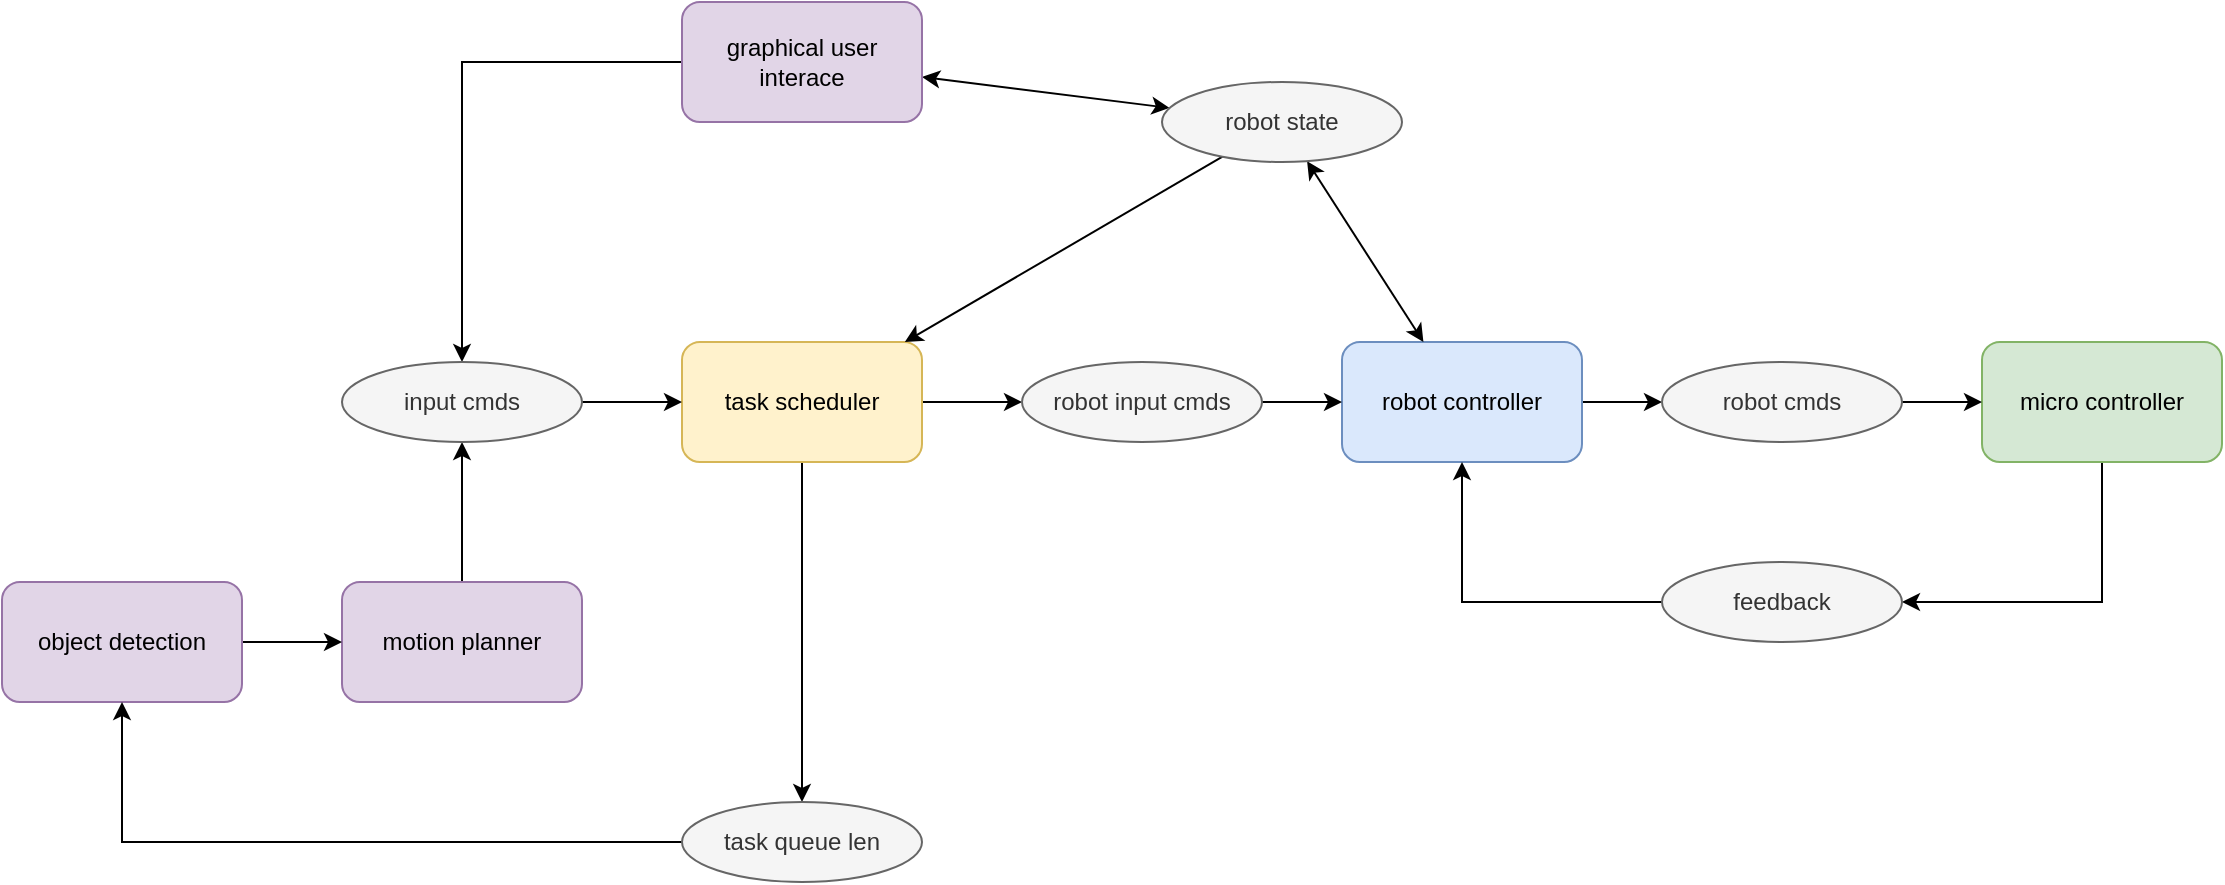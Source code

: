 <mxfile version="24.2.5" type="device">
  <diagram name="Page-1" id="bRGUuqnjSoF-uWrqqAZB">
    <mxGraphModel dx="1877" dy="691" grid="1" gridSize="10" guides="1" tooltips="1" connect="1" arrows="1" fold="1" page="1" pageScale="1" pageWidth="827" pageHeight="1169" math="0" shadow="0">
      <root>
        <mxCell id="0" />
        <mxCell id="1" parent="0" />
        <mxCell id="HgOTJqrBcqDNtJXsu4tY-11" style="edgeStyle=orthogonalEdgeStyle;rounded=0;orthogonalLoop=1;jettySize=auto;html=1;" parent="1" source="HgOTJqrBcqDNtJXsu4tY-1" target="HgOTJqrBcqDNtJXsu4tY-7" edge="1">
          <mxGeometry relative="1" as="geometry" />
        </mxCell>
        <mxCell id="HgOTJqrBcqDNtJXsu4tY-1" value="robot controller" style="rounded=1;whiteSpace=wrap;html=1;fillColor=#dae8fc;strokeColor=#6c8ebf;" parent="1" vertex="1">
          <mxGeometry x="370" y="240" width="120" height="60" as="geometry" />
        </mxCell>
        <mxCell id="HgOTJqrBcqDNtJXsu4tY-15" style="edgeStyle=orthogonalEdgeStyle;rounded=0;orthogonalLoop=1;jettySize=auto;html=1;entryX=1;entryY=0.5;entryDx=0;entryDy=0;" parent="1" source="HgOTJqrBcqDNtJXsu4tY-2" target="HgOTJqrBcqDNtJXsu4tY-8" edge="1">
          <mxGeometry relative="1" as="geometry">
            <Array as="points">
              <mxPoint x="750" y="370" />
            </Array>
          </mxGeometry>
        </mxCell>
        <mxCell id="HgOTJqrBcqDNtJXsu4tY-2" value="micro controller" style="rounded=1;whiteSpace=wrap;html=1;fillColor=#d5e8d4;strokeColor=#82b366;" parent="1" vertex="1">
          <mxGeometry x="690" y="240" width="120" height="60" as="geometry" />
        </mxCell>
        <mxCell id="HgOTJqrBcqDNtJXsu4tY-29" style="rounded=0;orthogonalLoop=1;jettySize=auto;html=1;startArrow=classic;startFill=1;" parent="1" source="HgOTJqrBcqDNtJXsu4tY-3" target="HgOTJqrBcqDNtJXsu4tY-9" edge="1">
          <mxGeometry relative="1" as="geometry" />
        </mxCell>
        <mxCell id="HD-W8Ez8iNzVP9zsHJFs-8" style="edgeStyle=orthogonalEdgeStyle;rounded=0;orthogonalLoop=1;jettySize=auto;html=1;" edge="1" parent="1" source="HgOTJqrBcqDNtJXsu4tY-3" target="HD-W8Ez8iNzVP9zsHJFs-6">
          <mxGeometry relative="1" as="geometry" />
        </mxCell>
        <mxCell id="HgOTJqrBcqDNtJXsu4tY-3" value="graphical user interace" style="rounded=1;whiteSpace=wrap;html=1;fillColor=#e1d5e7;strokeColor=#9673a6;" parent="1" vertex="1">
          <mxGeometry x="40" y="70" width="120" height="60" as="geometry" />
        </mxCell>
        <mxCell id="HD-W8Ez8iNzVP9zsHJFs-7" style="edgeStyle=orthogonalEdgeStyle;rounded=0;orthogonalLoop=1;jettySize=auto;html=1;" edge="1" parent="1" source="HgOTJqrBcqDNtJXsu4tY-4" target="HgOTJqrBcqDNtJXsu4tY-6">
          <mxGeometry relative="1" as="geometry" />
        </mxCell>
        <mxCell id="HD-W8Ez8iNzVP9zsHJFs-14" style="rounded=0;orthogonalLoop=1;jettySize=auto;html=1;edgeStyle=orthogonalEdgeStyle;" edge="1" parent="1" source="HgOTJqrBcqDNtJXsu4tY-4" target="HD-W8Ez8iNzVP9zsHJFs-13">
          <mxGeometry relative="1" as="geometry" />
        </mxCell>
        <mxCell id="HgOTJqrBcqDNtJXsu4tY-4" value="task scheduler" style="rounded=1;whiteSpace=wrap;html=1;fillColor=#fff2cc;strokeColor=#d6b656;" parent="1" vertex="1">
          <mxGeometry x="40" y="240" width="120" height="60" as="geometry" />
        </mxCell>
        <mxCell id="HgOTJqrBcqDNtJXsu4tY-27" style="edgeStyle=orthogonalEdgeStyle;rounded=0;orthogonalLoop=1;jettySize=auto;html=1;" parent="1" source="HgOTJqrBcqDNtJXsu4tY-6" target="HgOTJqrBcqDNtJXsu4tY-1" edge="1">
          <mxGeometry relative="1" as="geometry" />
        </mxCell>
        <mxCell id="HgOTJqrBcqDNtJXsu4tY-6" value="robot input cmds" style="ellipse;whiteSpace=wrap;html=1;fillColor=#f5f5f5;strokeColor=#666666;fontColor=#333333;" parent="1" vertex="1">
          <mxGeometry x="210" y="250" width="120" height="40" as="geometry" />
        </mxCell>
        <mxCell id="HgOTJqrBcqDNtJXsu4tY-14" style="edgeStyle=orthogonalEdgeStyle;rounded=0;orthogonalLoop=1;jettySize=auto;html=1;" parent="1" source="HgOTJqrBcqDNtJXsu4tY-7" target="HgOTJqrBcqDNtJXsu4tY-2" edge="1">
          <mxGeometry relative="1" as="geometry" />
        </mxCell>
        <mxCell id="HgOTJqrBcqDNtJXsu4tY-7" value="robot cmds" style="ellipse;whiteSpace=wrap;html=1;fillColor=#f5f5f5;strokeColor=#666666;fontColor=#333333;" parent="1" vertex="1">
          <mxGeometry x="530" y="250" width="120" height="40" as="geometry" />
        </mxCell>
        <mxCell id="HgOTJqrBcqDNtJXsu4tY-16" style="edgeStyle=orthogonalEdgeStyle;rounded=0;orthogonalLoop=1;jettySize=auto;html=1;" parent="1" source="HgOTJqrBcqDNtJXsu4tY-8" target="HgOTJqrBcqDNtJXsu4tY-1" edge="1">
          <mxGeometry relative="1" as="geometry" />
        </mxCell>
        <mxCell id="HgOTJqrBcqDNtJXsu4tY-8" value="feedback" style="ellipse;whiteSpace=wrap;html=1;fillColor=#f5f5f5;strokeColor=#666666;fontColor=#333333;" parent="1" vertex="1">
          <mxGeometry x="530" y="350" width="120" height="40" as="geometry" />
        </mxCell>
        <mxCell id="HgOTJqrBcqDNtJXsu4tY-31" style="rounded=0;orthogonalLoop=1;jettySize=auto;html=1;startArrow=classic;startFill=1;" parent="1" source="HgOTJqrBcqDNtJXsu4tY-9" target="HgOTJqrBcqDNtJXsu4tY-1" edge="1">
          <mxGeometry relative="1" as="geometry" />
        </mxCell>
        <mxCell id="HD-W8Ez8iNzVP9zsHJFs-11" style="rounded=0;orthogonalLoop=1;jettySize=auto;html=1;" edge="1" parent="1" source="HgOTJqrBcqDNtJXsu4tY-9" target="HgOTJqrBcqDNtJXsu4tY-4">
          <mxGeometry relative="1" as="geometry" />
        </mxCell>
        <mxCell id="HgOTJqrBcqDNtJXsu4tY-9" value="robot state" style="ellipse;whiteSpace=wrap;html=1;fillColor=#f5f5f5;strokeColor=#666666;fontColor=#333333;" parent="1" vertex="1">
          <mxGeometry x="280" y="110" width="120" height="40" as="geometry" />
        </mxCell>
        <mxCell id="HD-W8Ez8iNzVP9zsHJFs-12" style="edgeStyle=orthogonalEdgeStyle;rounded=0;orthogonalLoop=1;jettySize=auto;html=1;" edge="1" parent="1" source="91jQtkxmLArlHWVSgzZ6-3" target="HD-W8Ez8iNzVP9zsHJFs-6">
          <mxGeometry relative="1" as="geometry" />
        </mxCell>
        <mxCell id="91jQtkxmLArlHWVSgzZ6-3" value="motion planner" style="rounded=1;whiteSpace=wrap;html=1;fillColor=#e1d5e7;strokeColor=#9673a6;" parent="1" vertex="1">
          <mxGeometry x="-130" y="360" width="120" height="60" as="geometry" />
        </mxCell>
        <mxCell id="HD-W8Ez8iNzVP9zsHJFs-3" style="edgeStyle=orthogonalEdgeStyle;rounded=0;orthogonalLoop=1;jettySize=auto;html=1;" edge="1" parent="1" source="HD-W8Ez8iNzVP9zsHJFs-2" target="91jQtkxmLArlHWVSgzZ6-3">
          <mxGeometry relative="1" as="geometry" />
        </mxCell>
        <mxCell id="HD-W8Ez8iNzVP9zsHJFs-2" value="object detection" style="rounded=1;whiteSpace=wrap;html=1;fillColor=#e1d5e7;strokeColor=#9673a6;" vertex="1" parent="1">
          <mxGeometry x="-300" y="360" width="120" height="60" as="geometry" />
        </mxCell>
        <mxCell id="HD-W8Ez8iNzVP9zsHJFs-9" style="edgeStyle=orthogonalEdgeStyle;rounded=0;orthogonalLoop=1;jettySize=auto;html=1;" edge="1" parent="1" source="HD-W8Ez8iNzVP9zsHJFs-6" target="HgOTJqrBcqDNtJXsu4tY-4">
          <mxGeometry relative="1" as="geometry" />
        </mxCell>
        <mxCell id="HD-W8Ez8iNzVP9zsHJFs-6" value="input cmds" style="ellipse;whiteSpace=wrap;html=1;fillColor=#f5f5f5;strokeColor=#666666;fontColor=#333333;" vertex="1" parent="1">
          <mxGeometry x="-130" y="250" width="120" height="40" as="geometry" />
        </mxCell>
        <mxCell id="HD-W8Ez8iNzVP9zsHJFs-15" style="edgeStyle=orthogonalEdgeStyle;rounded=0;orthogonalLoop=1;jettySize=auto;html=1;" edge="1" parent="1" source="HD-W8Ez8iNzVP9zsHJFs-13" target="HD-W8Ez8iNzVP9zsHJFs-2">
          <mxGeometry relative="1" as="geometry" />
        </mxCell>
        <mxCell id="HD-W8Ez8iNzVP9zsHJFs-13" value="task queue len" style="ellipse;whiteSpace=wrap;html=1;fillColor=#f5f5f5;strokeColor=#666666;fontColor=#333333;" vertex="1" parent="1">
          <mxGeometry x="40" y="470" width="120" height="40" as="geometry" />
        </mxCell>
      </root>
    </mxGraphModel>
  </diagram>
</mxfile>
